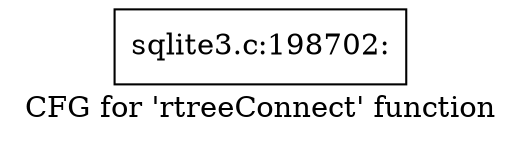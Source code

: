digraph "CFG for 'rtreeConnect' function" {
	label="CFG for 'rtreeConnect' function";

	Node0x55c0fb47e570 [shape=record,label="{sqlite3.c:198702:}"];
}

